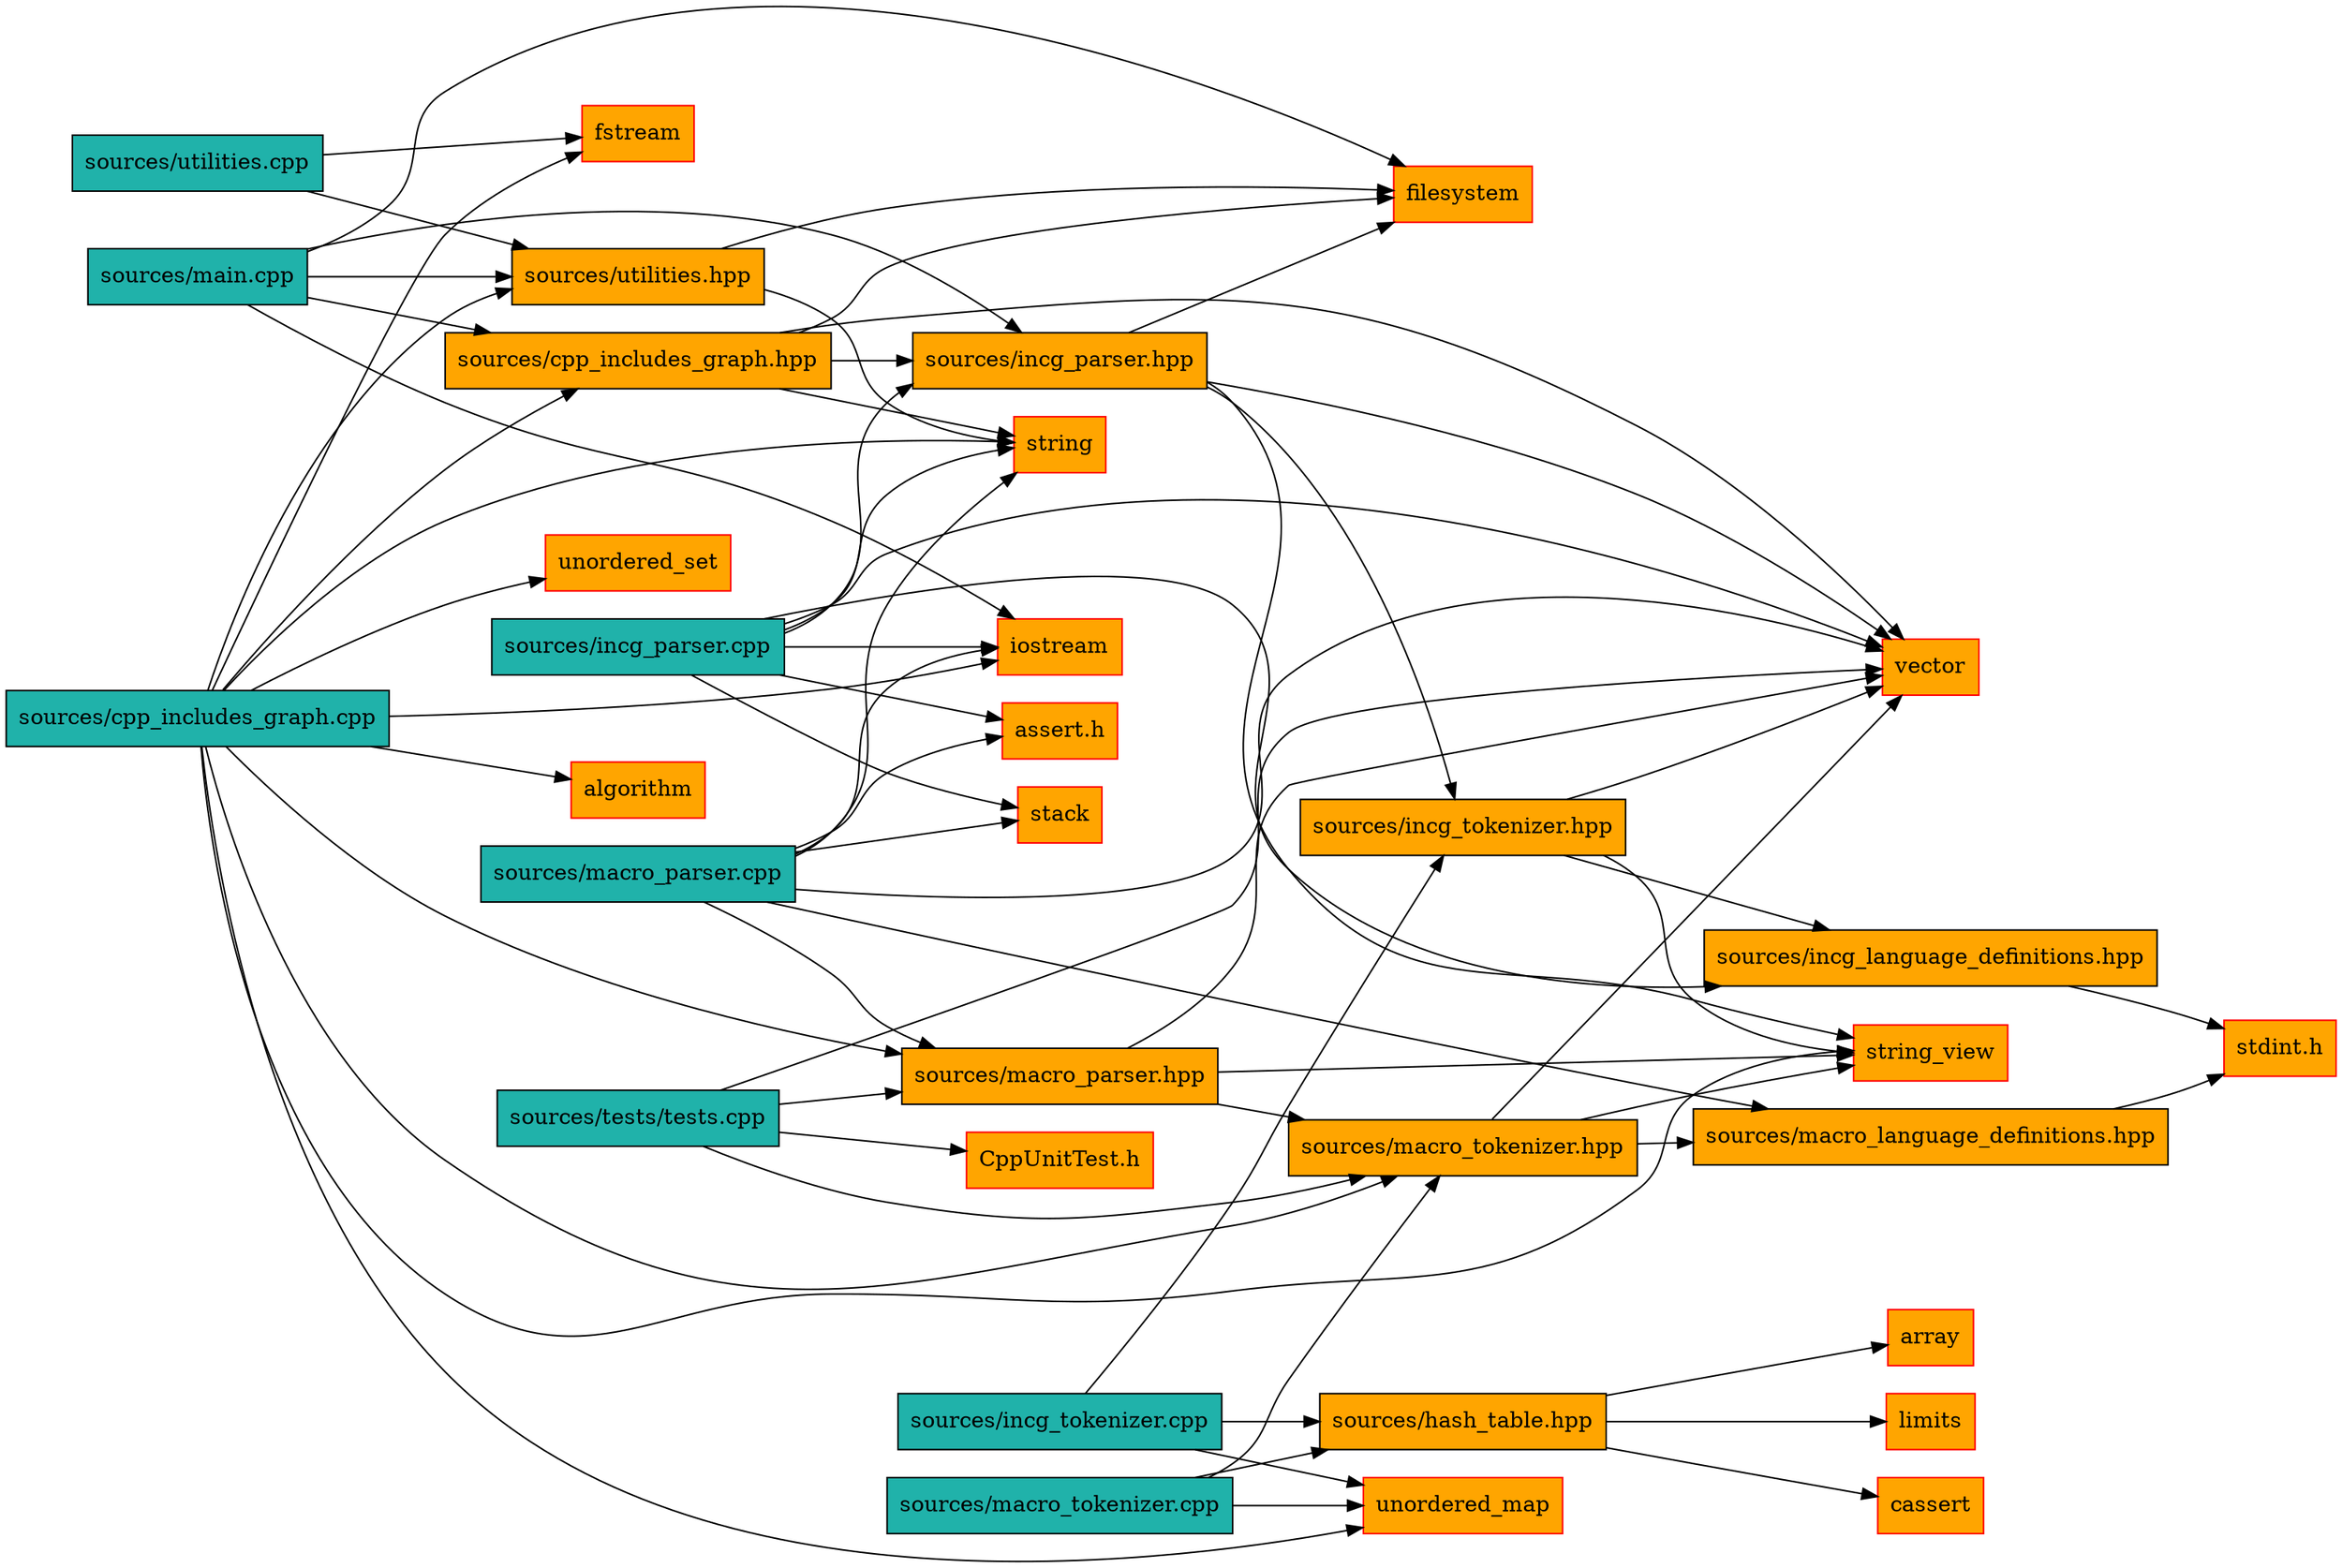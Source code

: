 digraph {
	rankdir = LR
	a [label="sources/cpp_includes_graph.cpp" shape=box, style=filled, color=black, fillcolor=lightseagreen]
	a -> b
	b [label="sources/cpp_includes_graph.hpp" shape=box, style=filled, color=black, fillcolor=orange]
	b -> c
	c [label="sources/incg_parser.hpp" shape=box, style=filled, color=black, fillcolor=orange]
	c -> d
	d [label="sources/incg_tokenizer.hpp" shape=box, style=filled, color=black, fillcolor=orange]
	d -> e
	e [label="sources/incg_language_definitions.hpp" shape=box, style=filled, color=black, fillcolor=orange]
	e -> f
	f [label="stdint.h" shape=box, style=filled, color=red, fillcolor=orange]
	d -> g
	g [label="vector" shape=box, style=filled, color=red, fillcolor=orange]
	d -> h
	h [label="string_view" shape=box, style=filled, color=red, fillcolor=orange]
	c -> g
	c -> h
	c -> i
	i [label="filesystem" shape=box, style=filled, color=red, fillcolor=orange]
	b -> i
	b -> j
	j [label="string" shape=box, style=filled, color=red, fillcolor=orange]
	b -> g
	a -> k
	k [label="sources/macro_tokenizer.hpp" shape=box, style=filled, color=black, fillcolor=orange]
	k -> l
	l [label="sources/macro_language_definitions.hpp" shape=box, style=filled, color=black, fillcolor=orange]
	l -> f
	k -> g
	k -> h
	a -> m
	m [label="sources/macro_parser.hpp" shape=box, style=filled, color=black, fillcolor=orange]
	m -> k
	m -> g
	m -> h
	a -> n
	n [label="sources/utilities.hpp" shape=box, style=filled, color=black, fillcolor=orange]
	n -> i
	n -> j
	a -> o
	o [label="algorithm" shape=box, style=filled, color=red, fillcolor=orange]
	a -> p
	p [label="fstream" shape=box, style=filled, color=red, fillcolor=orange]
	a -> q
	q [label="iostream" shape=box, style=filled, color=red, fillcolor=orange]
	a -> j
	a -> h
	a -> r
	r [label="unordered_map" shape=box, style=filled, color=red, fillcolor=orange]
	a -> s
	s [label="unordered_set" shape=box, style=filled, color=red, fillcolor=orange]
	t [label="sources/incg_parser.cpp" shape=box, style=filled, color=black, fillcolor=lightseagreen]
	t -> c
	t -> e
	t -> j
	t -> g
	t -> q
	t -> u
	u [label="stack" shape=box, style=filled, color=red, fillcolor=orange]
	t -> v
	v [label="assert.h" shape=box, style=filled, color=red, fillcolor=orange]
	w [label="sources/incg_tokenizer.cpp" shape=box, style=filled, color=black, fillcolor=lightseagreen]
	w -> d
	w -> x
	x [label="sources/hash_table.hpp" shape=box, style=filled, color=black, fillcolor=orange]
	x -> y
	y [label="array" shape=box, style=filled, color=red, fillcolor=orange]
	x -> z
	z [label="limits" shape=box, style=filled, color=red, fillcolor=orange]
	x -> ab
	ab [label="cassert" shape=box, style=filled, color=red, fillcolor=orange]
	w -> r
	bb [label="sources/macro_parser.cpp" shape=box, style=filled, color=black, fillcolor=lightseagreen]
	bb -> m
	bb -> l
	bb -> j
	bb -> g
	bb -> q
	bb -> u
	bb -> v
	cb [label="sources/macro_tokenizer.cpp" shape=box, style=filled, color=black, fillcolor=lightseagreen]
	cb -> k
	cb -> x
	cb -> r
	db [label="sources/main.cpp" shape=box, style=filled, color=black, fillcolor=lightseagreen]
	db -> b
	db -> c
	db -> n
	db -> q
	db -> i
	eb [label="sources/tests/tests.cpp" shape=box, style=filled, color=black, fillcolor=lightseagreen]
	eb -> k
	eb -> m
	eb -> fb
	fb [label="CppUnitTest.h" shape=box, style=filled, color=red, fillcolor=orange]
	eb -> g
	gb [label="sources/utilities.cpp" shape=box, style=filled, color=black, fillcolor=lightseagreen]
	gb -> n
	gb -> p
}
